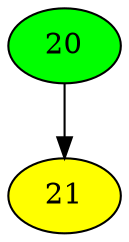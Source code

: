 digraph testName {
0 [label="20" tooltip="FPushFuncD
Int
FPassCE
Int
FPassCE
FCall
PopR
"];
1 [label="21" fillcolor= yellow, style = filled,  tooltip="FPushFuncD
Int
FPassCE
Int
FPassCE
FCall
PopR
Int
RetC
"];
0 -> 1;
0 [fillcolor = green, style = filled]
}
